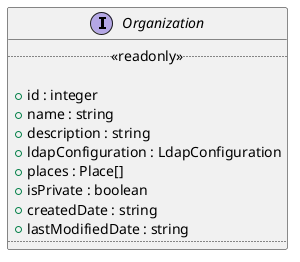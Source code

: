 @startuml Organization Diagram
interface Organization {
  ..<<readonly>>..

  + id : integer
  + name : string
  + description : string
  + ldapConfiguration : LdapConfiguration
  + places : Place[]
  + isPrivate : boolean
  + createdDate : string
  + lastModifiedDate : string
  ....
}
@enduml
